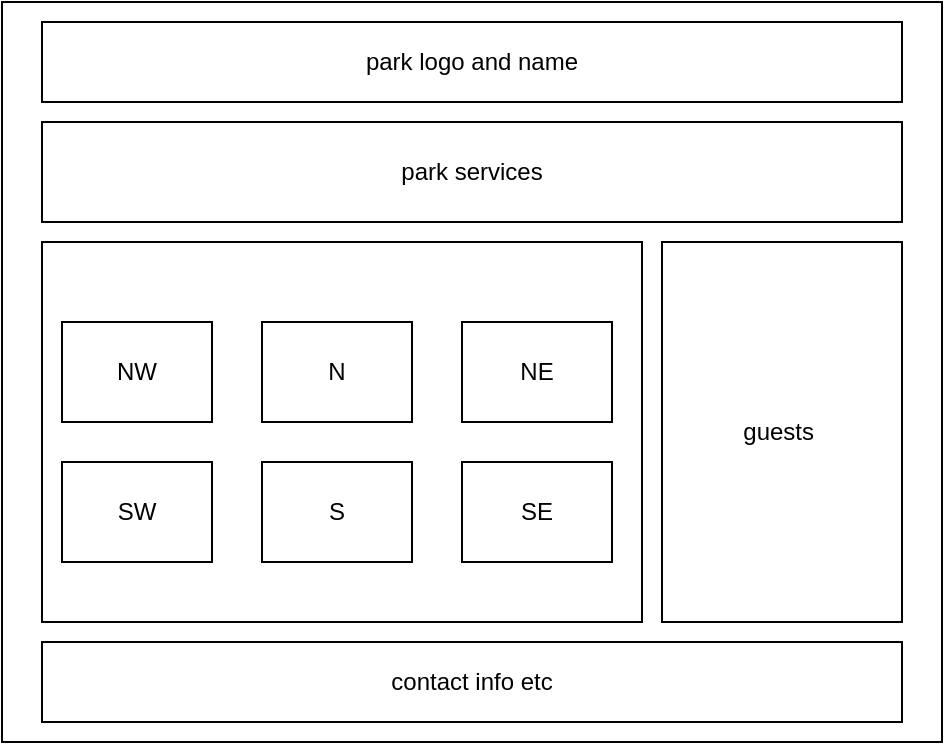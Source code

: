 <mxfile>
    <diagram id="9U2mpX4anKDOZ7stplef" name="Page-1">
        <mxGraphModel dx="1136" dy="607" grid="1" gridSize="10" guides="1" tooltips="1" connect="1" arrows="1" fold="1" page="1" pageScale="1" pageWidth="850" pageHeight="1100" math="0" shadow="0">
            <root>
                <mxCell id="0"/>
                <mxCell id="1" parent="0"/>
                <mxCell id="12" value="" style="rounded=0;whiteSpace=wrap;html=1;" parent="1" vertex="1">
                    <mxGeometry x="240" y="100" width="470" height="370" as="geometry"/>
                </mxCell>
                <mxCell id="11" value="" style="rounded=0;whiteSpace=wrap;html=1;" parent="1" vertex="1">
                    <mxGeometry x="260" y="220" width="300" height="190" as="geometry"/>
                </mxCell>
                <mxCell id="2" value="park logo and name" style="rounded=0;whiteSpace=wrap;html=1;" parent="1" vertex="1">
                    <mxGeometry x="260" y="110" width="430" height="40" as="geometry"/>
                </mxCell>
                <mxCell id="3" value="NE" style="rounded=0;whiteSpace=wrap;html=1;" parent="1" vertex="1">
                    <mxGeometry x="470" y="260" width="75" height="50" as="geometry"/>
                </mxCell>
                <mxCell id="4" value="guests&amp;nbsp;" style="rounded=0;whiteSpace=wrap;html=1;" parent="1" vertex="1">
                    <mxGeometry x="570" y="220" width="120" height="190" as="geometry"/>
                </mxCell>
                <mxCell id="5" value="N" style="rounded=0;whiteSpace=wrap;html=1;" parent="1" vertex="1">
                    <mxGeometry x="370" y="260" width="75" height="50" as="geometry"/>
                </mxCell>
                <mxCell id="6" value="NW" style="rounded=0;whiteSpace=wrap;html=1;" parent="1" vertex="1">
                    <mxGeometry x="270" y="260" width="75" height="50" as="geometry"/>
                </mxCell>
                <mxCell id="7" value="SE" style="rounded=0;whiteSpace=wrap;html=1;" parent="1" vertex="1">
                    <mxGeometry x="470" y="330" width="75" height="50" as="geometry"/>
                </mxCell>
                <mxCell id="8" value="S" style="rounded=0;whiteSpace=wrap;html=1;" parent="1" vertex="1">
                    <mxGeometry x="370" y="330" width="75" height="50" as="geometry"/>
                </mxCell>
                <mxCell id="9" value="SW" style="rounded=0;whiteSpace=wrap;html=1;" parent="1" vertex="1">
                    <mxGeometry x="270" y="330" width="75" height="50" as="geometry"/>
                </mxCell>
                <mxCell id="10" value="contact info etc" style="rounded=0;whiteSpace=wrap;html=1;" parent="1" vertex="1">
                    <mxGeometry x="260" y="420" width="430" height="40" as="geometry"/>
                </mxCell>
                <mxCell id="13" value="park services" style="rounded=0;whiteSpace=wrap;html=1;" vertex="1" parent="1">
                    <mxGeometry x="260" y="160" width="430" height="50" as="geometry"/>
                </mxCell>
            </root>
        </mxGraphModel>
    </diagram>
</mxfile>